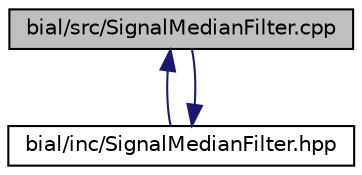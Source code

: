 digraph "bial/src/SignalMedianFilter.cpp"
{
  edge [fontname="Helvetica",fontsize="10",labelfontname="Helvetica",labelfontsize="10"];
  node [fontname="Helvetica",fontsize="10",shape=record];
  Node1 [label="bial/src/SignalMedianFilter.cpp",height=0.2,width=0.4,color="black", fillcolor="grey75", style="filled", fontcolor="black"];
  Node1 -> Node2 [dir="back",color="midnightblue",fontsize="10",style="solid",fontname="Helvetica"];
  Node2 [label="bial/inc/SignalMedianFilter.hpp",height=0.2,width=0.4,color="black", fillcolor="white", style="filled",URL="$_signal_median_filter_8hpp.html"];
  Node2 -> Node1 [dir="back",color="midnightblue",fontsize="10",style="solid",fontname="Helvetica"];
}
